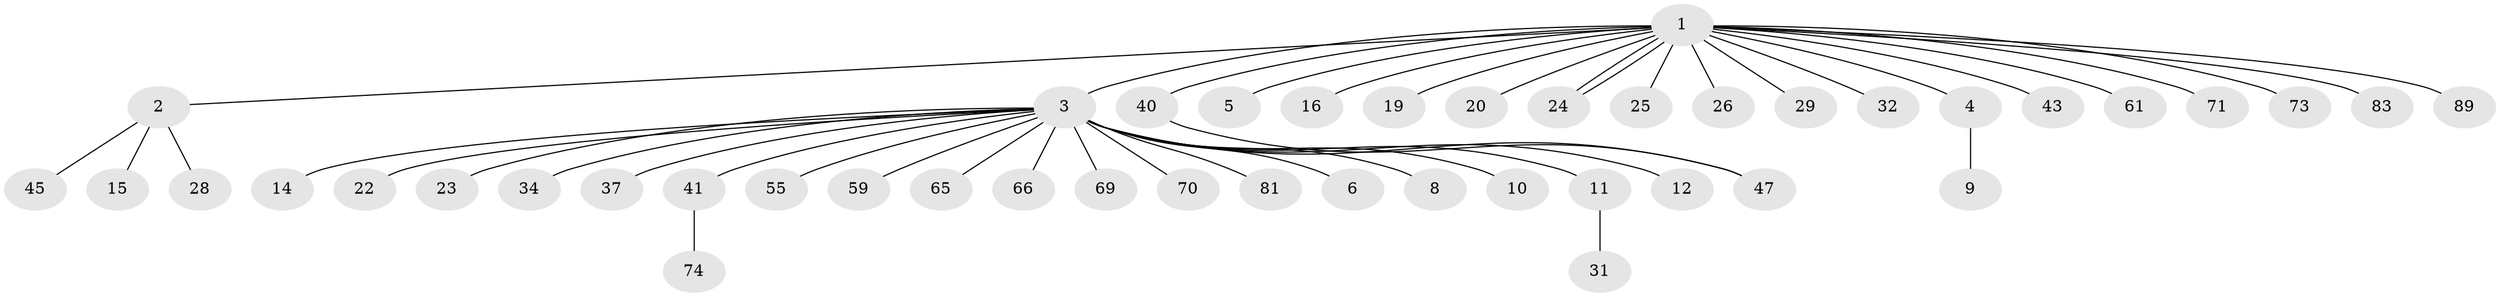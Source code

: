 // original degree distribution, {20: 0.011111111111111112, 4: 0.06666666666666667, 21: 0.011111111111111112, 2: 0.17777777777777778, 3: 0.06666666666666667, 1: 0.6444444444444445, 5: 0.011111111111111112, 6: 0.011111111111111112}
// Generated by graph-tools (version 1.1) at 2025/18/03/04/25 18:18:20]
// undirected, 45 vertices, 46 edges
graph export_dot {
graph [start="1"]
  node [color=gray90,style=filled];
  1;
  2;
  3 [super="+13+7"];
  4;
  5 [super="+87"];
  6 [super="+68"];
  8;
  9;
  10 [super="+17"];
  11 [super="+18"];
  12 [super="+84+77+50+30"];
  14;
  15 [super="+49+86+35"];
  16 [super="+21"];
  19;
  20 [super="+76+82+53"];
  22;
  23;
  24;
  25;
  26 [super="+48"];
  28;
  29 [super="+72+64+67"];
  31;
  32;
  34 [super="+39"];
  37;
  40 [super="+62+56"];
  41 [super="+90+57+79+63+54"];
  43;
  45;
  47 [super="+58"];
  55;
  59 [super="+78"];
  61;
  65;
  66;
  69;
  70;
  71 [super="+88"];
  73;
  74;
  81;
  83;
  89;
  1 -- 2;
  1 -- 3;
  1 -- 4;
  1 -- 5;
  1 -- 16;
  1 -- 19;
  1 -- 20;
  1 -- 24;
  1 -- 24;
  1 -- 25;
  1 -- 26;
  1 -- 29;
  1 -- 32;
  1 -- 40;
  1 -- 43;
  1 -- 61;
  1 -- 71;
  1 -- 73;
  1 -- 83;
  1 -- 89;
  2 -- 15;
  2 -- 28;
  2 -- 45;
  3 -- 6;
  3 -- 8;
  3 -- 10;
  3 -- 11;
  3 -- 12 [weight=2];
  3 -- 14;
  3 -- 22;
  3 -- 23;
  3 -- 37;
  3 -- 41;
  3 -- 47;
  3 -- 55;
  3 -- 59;
  3 -- 65;
  3 -- 66;
  3 -- 70;
  3 -- 81;
  3 -- 34;
  3 -- 69;
  4 -- 9;
  11 -- 31;
  40 -- 47;
  41 -- 74;
}
